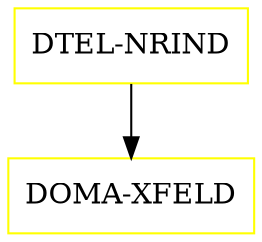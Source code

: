 digraph G {
  "DTEL-NRIND" [shape=box,color=yellow];
  "DOMA-XFELD" [shape=box,color=yellow,URL="./DOMA_XFELD.html"];
  "DTEL-NRIND" -> "DOMA-XFELD";
}
